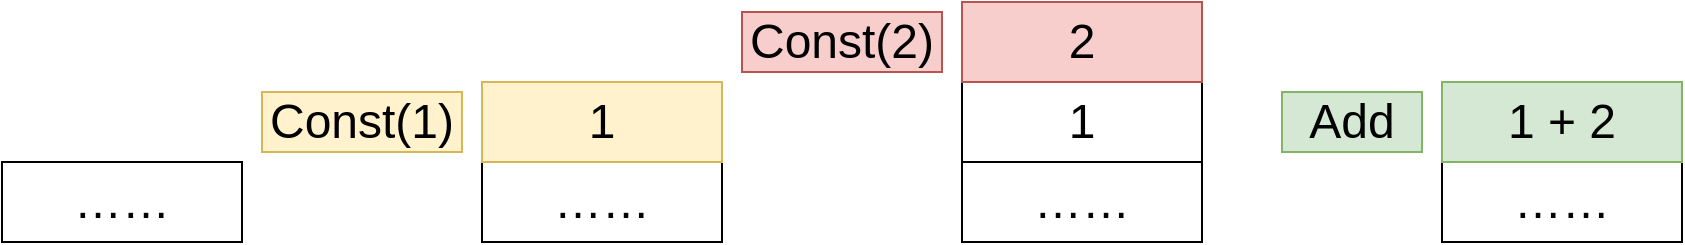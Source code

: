 <mxfile version="24.0.4" type="device">
  <diagram name="第 1 页" id="p2l52gaC6FdARTDo-5BS">
    <mxGraphModel dx="1026" dy="653" grid="1" gridSize="10" guides="1" tooltips="1" connect="1" arrows="1" fold="1" page="1" pageScale="1" pageWidth="1600" pageHeight="1200" math="0" shadow="0">
      <root>
        <mxCell id="0" />
        <mxCell id="1" parent="0" />
        <mxCell id="Wzhomw82JEuqXSCW09Dh-1" value="……" style="rounded=0;whiteSpace=wrap;html=1;fontSize=24;" vertex="1" parent="1">
          <mxGeometry x="360" y="320" width="120" height="40" as="geometry" />
        </mxCell>
        <mxCell id="Wzhomw82JEuqXSCW09Dh-3" value="Const(1)" style="text;html=1;align=center;verticalAlign=middle;whiteSpace=wrap;rounded=0;fontSize=24;fillColor=#fff2cc;strokeColor=#d6b656;" vertex="1" parent="1">
          <mxGeometry x="250" y="285" width="100" height="30" as="geometry" />
        </mxCell>
        <mxCell id="Wzhomw82JEuqXSCW09Dh-4" value="1" style="rounded=0;whiteSpace=wrap;html=1;fontSize=24;fillColor=#fff2cc;strokeColor=#d6b656;" vertex="1" parent="1">
          <mxGeometry x="360" y="280" width="120" height="40" as="geometry" />
        </mxCell>
        <mxCell id="Wzhomw82JEuqXSCW09Dh-5" value="……" style="rounded=0;whiteSpace=wrap;html=1;fontSize=24;" vertex="1" parent="1">
          <mxGeometry x="600" y="320" width="120" height="40" as="geometry" />
        </mxCell>
        <mxCell id="Wzhomw82JEuqXSCW09Dh-6" value="Const(2)" style="text;html=1;align=center;verticalAlign=middle;whiteSpace=wrap;rounded=0;fontSize=24;fillColor=#f8cecc;strokeColor=#b85450;" vertex="1" parent="1">
          <mxGeometry x="490" y="245" width="100" height="30" as="geometry" />
        </mxCell>
        <mxCell id="Wzhomw82JEuqXSCW09Dh-7" value="1" style="rounded=0;whiteSpace=wrap;html=1;fontSize=24;" vertex="1" parent="1">
          <mxGeometry x="600" y="280" width="120" height="40" as="geometry" />
        </mxCell>
        <mxCell id="Wzhomw82JEuqXSCW09Dh-8" value="2" style="rounded=0;whiteSpace=wrap;html=1;fontSize=24;fillColor=#f8cecc;strokeColor=#b85450;" vertex="1" parent="1">
          <mxGeometry x="600" y="240" width="120" height="40" as="geometry" />
        </mxCell>
        <mxCell id="Wzhomw82JEuqXSCW09Dh-9" value="……" style="rounded=0;whiteSpace=wrap;html=1;fontSize=24;" vertex="1" parent="1">
          <mxGeometry x="840" y="320" width="120" height="40" as="geometry" />
        </mxCell>
        <mxCell id="Wzhomw82JEuqXSCW09Dh-10" value="Add" style="text;html=1;align=center;verticalAlign=middle;whiteSpace=wrap;rounded=0;fontSize=24;fillColor=#d5e8d4;strokeColor=#82b366;" vertex="1" parent="1">
          <mxGeometry x="760" y="285" width="70" height="30" as="geometry" />
        </mxCell>
        <mxCell id="Wzhomw82JEuqXSCW09Dh-11" value="1 + 2" style="rounded=0;whiteSpace=wrap;html=1;fontSize=24;fillColor=#d5e8d4;strokeColor=#82b366;" vertex="1" parent="1">
          <mxGeometry x="840" y="280" width="120" height="40" as="geometry" />
        </mxCell>
        <mxCell id="Wzhomw82JEuqXSCW09Dh-12" value="……" style="rounded=0;whiteSpace=wrap;html=1;fontSize=24;" vertex="1" parent="1">
          <mxGeometry x="120" y="320" width="120" height="40" as="geometry" />
        </mxCell>
      </root>
    </mxGraphModel>
  </diagram>
</mxfile>
